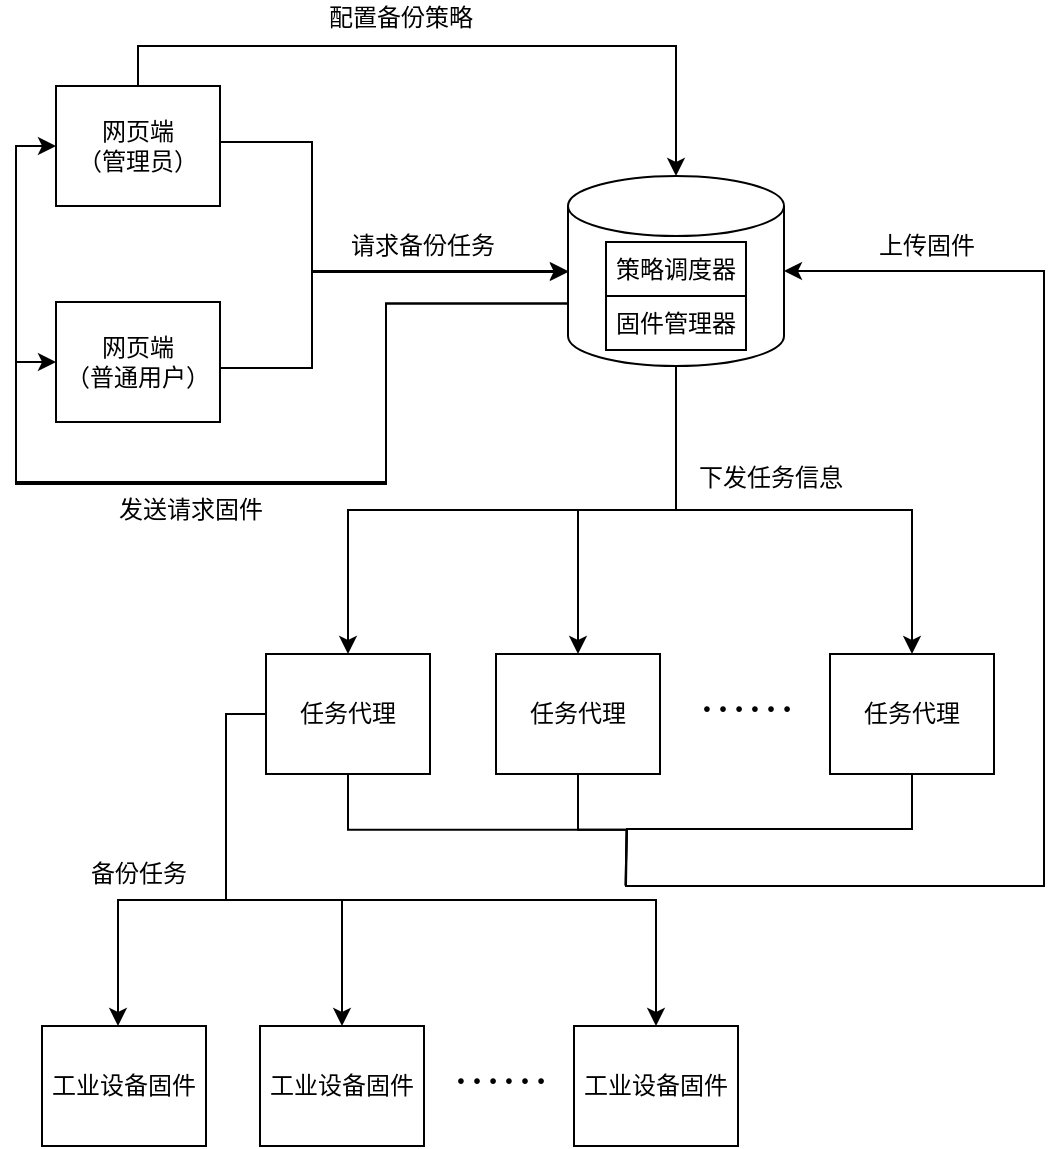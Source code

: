 <mxfile version="16.6.6" type="github">
  <diagram id="_G1xeEsAA8JANmBD5S7e" name="Page-1">
    <mxGraphModel dx="509" dy="569" grid="0" gridSize="10" guides="1" tooltips="1" connect="1" arrows="1" fold="1" page="1" pageScale="1" pageWidth="827" pageHeight="1169" math="0" shadow="0">
      <root>
        <mxCell id="0" />
        <mxCell id="1" parent="0" />
        <mxCell id="mEooZwxwVVqKLYLNyPsu-7" style="edgeStyle=orthogonalEdgeStyle;rounded=0;orthogonalLoop=1;jettySize=auto;html=1;exitX=1;exitY=0.5;exitDx=0;exitDy=0;entryX=0;entryY=0.5;entryDx=0;entryDy=0;entryPerimeter=0;" parent="1" source="mEooZwxwVVqKLYLNyPsu-1" target="mEooZwxwVVqKLYLNyPsu-3" edge="1">
          <mxGeometry relative="1" as="geometry">
            <Array as="points">
              <mxPoint x="336" y="240" />
              <mxPoint x="382" y="240" />
              <mxPoint x="382" y="305" />
            </Array>
          </mxGeometry>
        </mxCell>
        <mxCell id="mEooZwxwVVqKLYLNyPsu-11" style="edgeStyle=orthogonalEdgeStyle;rounded=0;orthogonalLoop=1;jettySize=auto;html=1;exitX=0.5;exitY=0;exitDx=0;exitDy=0;entryX=0.5;entryY=0;entryDx=0;entryDy=0;entryPerimeter=0;" parent="1" source="mEooZwxwVVqKLYLNyPsu-1" target="mEooZwxwVVqKLYLNyPsu-3" edge="1">
          <mxGeometry relative="1" as="geometry" />
        </mxCell>
        <mxCell id="mEooZwxwVVqKLYLNyPsu-1" value="网页端&lt;br&gt;（管理员）" style="rounded=0;whiteSpace=wrap;html=1;" parent="1" vertex="1">
          <mxGeometry x="254" y="212" width="82" height="60" as="geometry" />
        </mxCell>
        <mxCell id="mEooZwxwVVqKLYLNyPsu-4" style="edgeStyle=orthogonalEdgeStyle;rounded=0;orthogonalLoop=1;jettySize=auto;html=1;exitX=1;exitY=0.5;exitDx=0;exitDy=0;" parent="1" source="mEooZwxwVVqKLYLNyPsu-2" target="mEooZwxwVVqKLYLNyPsu-3" edge="1">
          <mxGeometry relative="1" as="geometry">
            <Array as="points">
              <mxPoint x="336" y="353" />
              <mxPoint x="382" y="353" />
              <mxPoint x="382" y="305" />
            </Array>
          </mxGeometry>
        </mxCell>
        <mxCell id="mEooZwxwVVqKLYLNyPsu-2" value="网页端&lt;br&gt;（普通用户）" style="rounded=0;whiteSpace=wrap;html=1;" parent="1" vertex="1">
          <mxGeometry x="254" y="320" width="82" height="60" as="geometry" />
        </mxCell>
        <mxCell id="mEooZwxwVVqKLYLNyPsu-8" style="edgeStyle=orthogonalEdgeStyle;rounded=0;orthogonalLoop=1;jettySize=auto;html=1;exitX=0;exitY=0;exitDx=0;exitDy=63.75;exitPerimeter=0;entryX=0;entryY=0.5;entryDx=0;entryDy=0;" parent="1" source="mEooZwxwVVqKLYLNyPsu-3" target="mEooZwxwVVqKLYLNyPsu-2" edge="1">
          <mxGeometry relative="1" as="geometry">
            <Array as="points">
              <mxPoint x="419" y="321" />
              <mxPoint x="419" y="410" />
              <mxPoint x="234" y="410" />
              <mxPoint x="234" y="350" />
            </Array>
          </mxGeometry>
        </mxCell>
        <mxCell id="mEooZwxwVVqKLYLNyPsu-9" style="edgeStyle=orthogonalEdgeStyle;rounded=0;orthogonalLoop=1;jettySize=auto;html=1;exitX=0;exitY=0;exitDx=0;exitDy=63.75;exitPerimeter=0;entryX=0;entryY=0.5;entryDx=0;entryDy=0;" parent="1" source="mEooZwxwVVqKLYLNyPsu-3" target="mEooZwxwVVqKLYLNyPsu-1" edge="1">
          <mxGeometry relative="1" as="geometry">
            <Array as="points">
              <mxPoint x="419" y="321" />
              <mxPoint x="419" y="411" />
              <mxPoint x="234" y="411" />
              <mxPoint x="234" y="242" />
            </Array>
          </mxGeometry>
        </mxCell>
        <mxCell id="mEooZwxwVVqKLYLNyPsu-17" style="edgeStyle=orthogonalEdgeStyle;rounded=0;orthogonalLoop=1;jettySize=auto;html=1;exitX=0.5;exitY=1;exitDx=0;exitDy=0;exitPerimeter=0;entryX=0.5;entryY=0;entryDx=0;entryDy=0;fontFamily=Comic Sans MS;fontSize=24;" parent="1" source="mEooZwxwVVqKLYLNyPsu-3" target="mEooZwxwVVqKLYLNyPsu-13" edge="1">
          <mxGeometry relative="1" as="geometry" />
        </mxCell>
        <mxCell id="mEooZwxwVVqKLYLNyPsu-18" style="edgeStyle=orthogonalEdgeStyle;rounded=0;orthogonalLoop=1;jettySize=auto;html=1;exitX=0.5;exitY=1;exitDx=0;exitDy=0;exitPerimeter=0;fontFamily=Comic Sans MS;fontSize=24;" parent="1" source="mEooZwxwVVqKLYLNyPsu-3" target="mEooZwxwVVqKLYLNyPsu-14" edge="1">
          <mxGeometry relative="1" as="geometry" />
        </mxCell>
        <mxCell id="mEooZwxwVVqKLYLNyPsu-19" style="edgeStyle=orthogonalEdgeStyle;rounded=0;orthogonalLoop=1;jettySize=auto;html=1;exitX=0.5;exitY=1;exitDx=0;exitDy=0;exitPerimeter=0;fontFamily=Comic Sans MS;fontSize=24;" parent="1" source="mEooZwxwVVqKLYLNyPsu-3" target="mEooZwxwVVqKLYLNyPsu-15" edge="1">
          <mxGeometry relative="1" as="geometry" />
        </mxCell>
        <mxCell id="mEooZwxwVVqKLYLNyPsu-3" value="" style="shape=cylinder3;whiteSpace=wrap;html=1;boundedLbl=1;backgroundOutline=1;size=15;" parent="1" vertex="1">
          <mxGeometry x="510" y="257" width="108" height="95" as="geometry" />
        </mxCell>
        <mxCell id="mEooZwxwVVqKLYLNyPsu-6" value="请求备份任务" style="text;html=1;resizable=0;autosize=1;align=center;verticalAlign=middle;points=[];fillColor=none;strokeColor=none;rounded=0;" parent="1" vertex="1">
          <mxGeometry x="396" y="283" width="82" height="18" as="geometry" />
        </mxCell>
        <mxCell id="mEooZwxwVVqKLYLNyPsu-10" value="发送请求固件" style="text;html=1;resizable=0;autosize=1;align=center;verticalAlign=middle;points=[];fillColor=none;strokeColor=none;rounded=0;" parent="1" vertex="1">
          <mxGeometry x="280" y="415" width="82" height="18" as="geometry" />
        </mxCell>
        <mxCell id="mEooZwxwVVqKLYLNyPsu-12" value="配置备份策略" style="text;html=1;resizable=0;autosize=1;align=center;verticalAlign=middle;points=[];fillColor=none;strokeColor=none;rounded=0;" parent="1" vertex="1">
          <mxGeometry x="385" y="169" width="82" height="18" as="geometry" />
        </mxCell>
        <mxCell id="mEooZwxwVVqKLYLNyPsu-28" style="edgeStyle=orthogonalEdgeStyle;rounded=0;orthogonalLoop=1;jettySize=auto;html=1;exitX=0.5;exitY=1;exitDx=0;exitDy=0;fontFamily=Comic Sans MS;fontSize=24;endArrow=none;endFill=0;elbow=vertical;" parent="1" source="mEooZwxwVVqKLYLNyPsu-13" edge="1">
          <mxGeometry relative="1" as="geometry">
            <mxPoint x="538.8" y="611.8" as="targetPoint" />
          </mxGeometry>
        </mxCell>
        <mxCell id="mEooZwxwVVqKLYLNyPsu-41" style="edgeStyle=orthogonalEdgeStyle;rounded=0;orthogonalLoop=1;jettySize=auto;html=1;exitX=0;exitY=0.5;exitDx=0;exitDy=0;fontFamily=Comic Sans MS;fontSize=24;endArrow=classic;endFill=1;elbow=vertical;" parent="1" source="mEooZwxwVVqKLYLNyPsu-13" target="mEooZwxwVVqKLYLNyPsu-37" edge="1">
          <mxGeometry relative="1" as="geometry">
            <Array as="points">
              <mxPoint x="339" y="526" />
              <mxPoint x="339" y="619" />
              <mxPoint x="285" y="619" />
            </Array>
          </mxGeometry>
        </mxCell>
        <mxCell id="mEooZwxwVVqKLYLNyPsu-42" style="edgeStyle=orthogonalEdgeStyle;rounded=0;orthogonalLoop=1;jettySize=auto;html=1;exitX=0;exitY=0.5;exitDx=0;exitDy=0;entryX=0.5;entryY=0;entryDx=0;entryDy=0;fontFamily=Comic Sans MS;fontSize=24;endArrow=classic;endFill=1;elbow=vertical;" parent="1" source="mEooZwxwVVqKLYLNyPsu-13" target="mEooZwxwVVqKLYLNyPsu-38" edge="1">
          <mxGeometry relative="1" as="geometry" />
        </mxCell>
        <mxCell id="mEooZwxwVVqKLYLNyPsu-43" style="edgeStyle=orthogonalEdgeStyle;rounded=0;orthogonalLoop=1;jettySize=auto;html=1;exitX=0;exitY=0.5;exitDx=0;exitDy=0;fontFamily=Comic Sans MS;fontSize=24;endArrow=classic;endFill=1;elbow=vertical;" parent="1" source="mEooZwxwVVqKLYLNyPsu-13" target="mEooZwxwVVqKLYLNyPsu-39" edge="1">
          <mxGeometry relative="1" as="geometry" />
        </mxCell>
        <mxCell id="mEooZwxwVVqKLYLNyPsu-13" value="任务代理" style="rounded=0;whiteSpace=wrap;html=1;" parent="1" vertex="1">
          <mxGeometry x="359" y="496" width="82" height="60" as="geometry" />
        </mxCell>
        <mxCell id="mEooZwxwVVqKLYLNyPsu-29" style="edgeStyle=orthogonalEdgeStyle;rounded=0;orthogonalLoop=1;jettySize=auto;html=1;exitX=0.5;exitY=1;exitDx=0;exitDy=0;fontFamily=Comic Sans MS;fontSize=24;endArrow=none;endFill=0;elbow=vertical;" parent="1" source="mEooZwxwVVqKLYLNyPsu-14" edge="1">
          <mxGeometry relative="1" as="geometry">
            <mxPoint x="538.8" y="611.8" as="targetPoint" />
          </mxGeometry>
        </mxCell>
        <mxCell id="mEooZwxwVVqKLYLNyPsu-14" value="任务代理" style="rounded=0;whiteSpace=wrap;html=1;" parent="1" vertex="1">
          <mxGeometry x="474" y="496" width="82" height="60" as="geometry" />
        </mxCell>
        <mxCell id="mEooZwxwVVqKLYLNyPsu-30" style="edgeStyle=orthogonalEdgeStyle;rounded=0;orthogonalLoop=1;jettySize=auto;html=1;exitX=0.5;exitY=1;exitDx=0;exitDy=0;fontFamily=Comic Sans MS;fontSize=24;endArrow=none;endFill=0;elbow=vertical;" parent="1" source="mEooZwxwVVqKLYLNyPsu-15" edge="1">
          <mxGeometry relative="1" as="geometry">
            <mxPoint x="539" y="611" as="targetPoint" />
          </mxGeometry>
        </mxCell>
        <mxCell id="mEooZwxwVVqKLYLNyPsu-15" value="任务代理" style="rounded=0;whiteSpace=wrap;html=1;" parent="1" vertex="1">
          <mxGeometry x="641" y="496" width="82" height="60" as="geometry" />
        </mxCell>
        <mxCell id="mEooZwxwVVqKLYLNyPsu-16" value="&lt;font face=&quot;Comic Sans MS&quot; style=&quot;font-size: 24px&quot;&gt;……&lt;/font&gt;" style="text;html=1;resizable=0;autosize=1;align=center;verticalAlign=middle;points=[];fillColor=none;strokeColor=none;rounded=0;" parent="1" vertex="1">
          <mxGeometry x="577" y="505" width="43" height="23" as="geometry" />
        </mxCell>
        <mxCell id="mEooZwxwVVqKLYLNyPsu-32" style="edgeStyle=orthogonalEdgeStyle;rounded=0;orthogonalLoop=1;jettySize=auto;html=1;exitX=0.5;exitY=0;exitDx=0;exitDy=0;entryX=1;entryY=0.5;entryDx=0;entryDy=0;entryPerimeter=0;fontFamily=Comic Sans MS;fontSize=24;endArrow=classic;endFill=1;elbow=vertical;" parent="1" target="mEooZwxwVVqKLYLNyPsu-3" edge="1">
          <mxGeometry relative="1" as="geometry">
            <mxPoint x="539" y="610" as="sourcePoint" />
            <Array as="points">
              <mxPoint x="539" y="612" />
              <mxPoint x="748" y="612" />
              <mxPoint x="748" y="305" />
            </Array>
          </mxGeometry>
        </mxCell>
        <mxCell id="mEooZwxwVVqKLYLNyPsu-34" value="下发任务信息" style="text;html=1;resizable=0;autosize=1;align=center;verticalAlign=middle;points=[];fillColor=none;strokeColor=none;rounded=0;" parent="1" vertex="1">
          <mxGeometry x="570" y="399" width="82" height="18" as="geometry" />
        </mxCell>
        <mxCell id="mEooZwxwVVqKLYLNyPsu-36" value="上传固件" style="text;html=1;resizable=0;autosize=1;align=center;verticalAlign=middle;points=[];fillColor=none;strokeColor=none;rounded=0;" parent="1" vertex="1">
          <mxGeometry x="660" y="283" width="58" height="18" as="geometry" />
        </mxCell>
        <mxCell id="mEooZwxwVVqKLYLNyPsu-37" value="工业设备固件" style="rounded=0;whiteSpace=wrap;html=1;" parent="1" vertex="1">
          <mxGeometry x="247" y="682" width="82" height="60" as="geometry" />
        </mxCell>
        <mxCell id="mEooZwxwVVqKLYLNyPsu-38" value="工业设备固件" style="rounded=0;whiteSpace=wrap;html=1;" parent="1" vertex="1">
          <mxGeometry x="356" y="682" width="82" height="60" as="geometry" />
        </mxCell>
        <mxCell id="mEooZwxwVVqKLYLNyPsu-39" value="工业设备固件" style="rounded=0;whiteSpace=wrap;html=1;" parent="1" vertex="1">
          <mxGeometry x="513" y="682" width="82" height="60" as="geometry" />
        </mxCell>
        <mxCell id="mEooZwxwVVqKLYLNyPsu-40" value="&lt;font face=&quot;Comic Sans MS&quot; style=&quot;font-size: 24px&quot;&gt;……&lt;/font&gt;" style="text;html=1;resizable=0;autosize=1;align=center;verticalAlign=middle;points=[];fillColor=none;strokeColor=none;rounded=0;" parent="1" vertex="1">
          <mxGeometry x="454" y="691" width="43" height="23" as="geometry" />
        </mxCell>
        <mxCell id="mEooZwxwVVqKLYLNyPsu-44" value="备份任务" style="text;html=1;resizable=0;autosize=1;align=center;verticalAlign=middle;points=[];fillColor=none;strokeColor=none;rounded=0;" parent="1" vertex="1">
          <mxGeometry x="266" y="597" width="58" height="18" as="geometry" />
        </mxCell>
        <mxCell id="A042u1E6h-MGTahwksuI-1" value="策略调度器" style="rounded=0;whiteSpace=wrap;html=1;" vertex="1" parent="1">
          <mxGeometry x="529" y="290" width="70" height="27" as="geometry" />
        </mxCell>
        <mxCell id="A042u1E6h-MGTahwksuI-2" value="固件管理器" style="rounded=0;whiteSpace=wrap;html=1;" vertex="1" parent="1">
          <mxGeometry x="529" y="317" width="70" height="27" as="geometry" />
        </mxCell>
      </root>
    </mxGraphModel>
  </diagram>
</mxfile>

